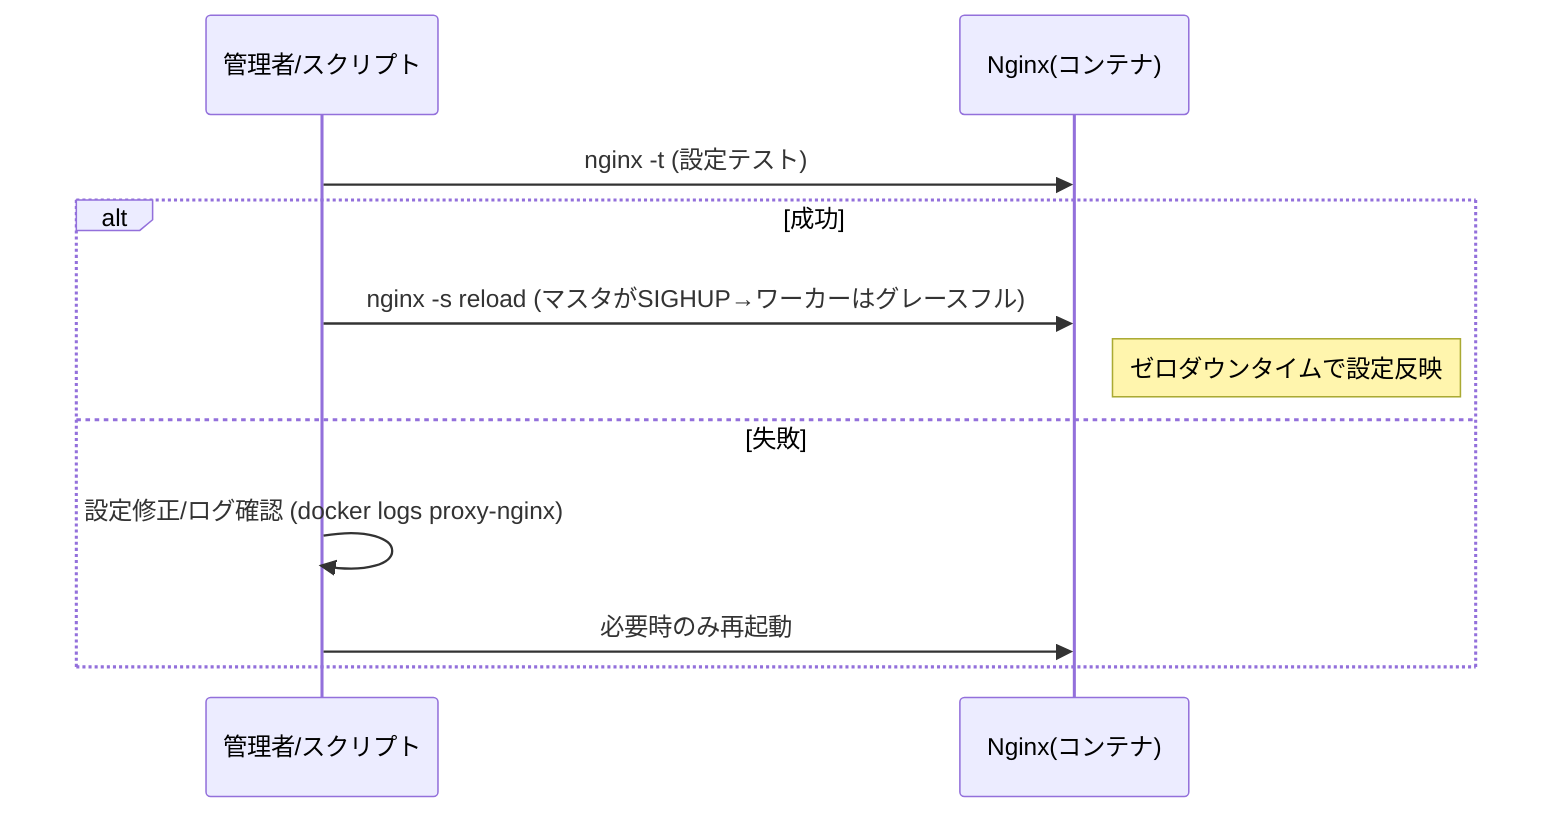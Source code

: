 sequenceDiagram
    participant U as 管理者/スクリプト
    participant N as Nginx(コンテナ)

    U->>N: nginx -t (設定テスト)
    alt 成功
        U->>N: nginx -s reload (マスタがSIGHUP→ワーカーはグレースフル)
        Note right of N: ゼロダウンタイムで設定反映
    else 失敗
        U->>U: 設定修正/ログ確認 (docker logs proxy-nginx)
        U->>N: 必要時のみ再起動
    end